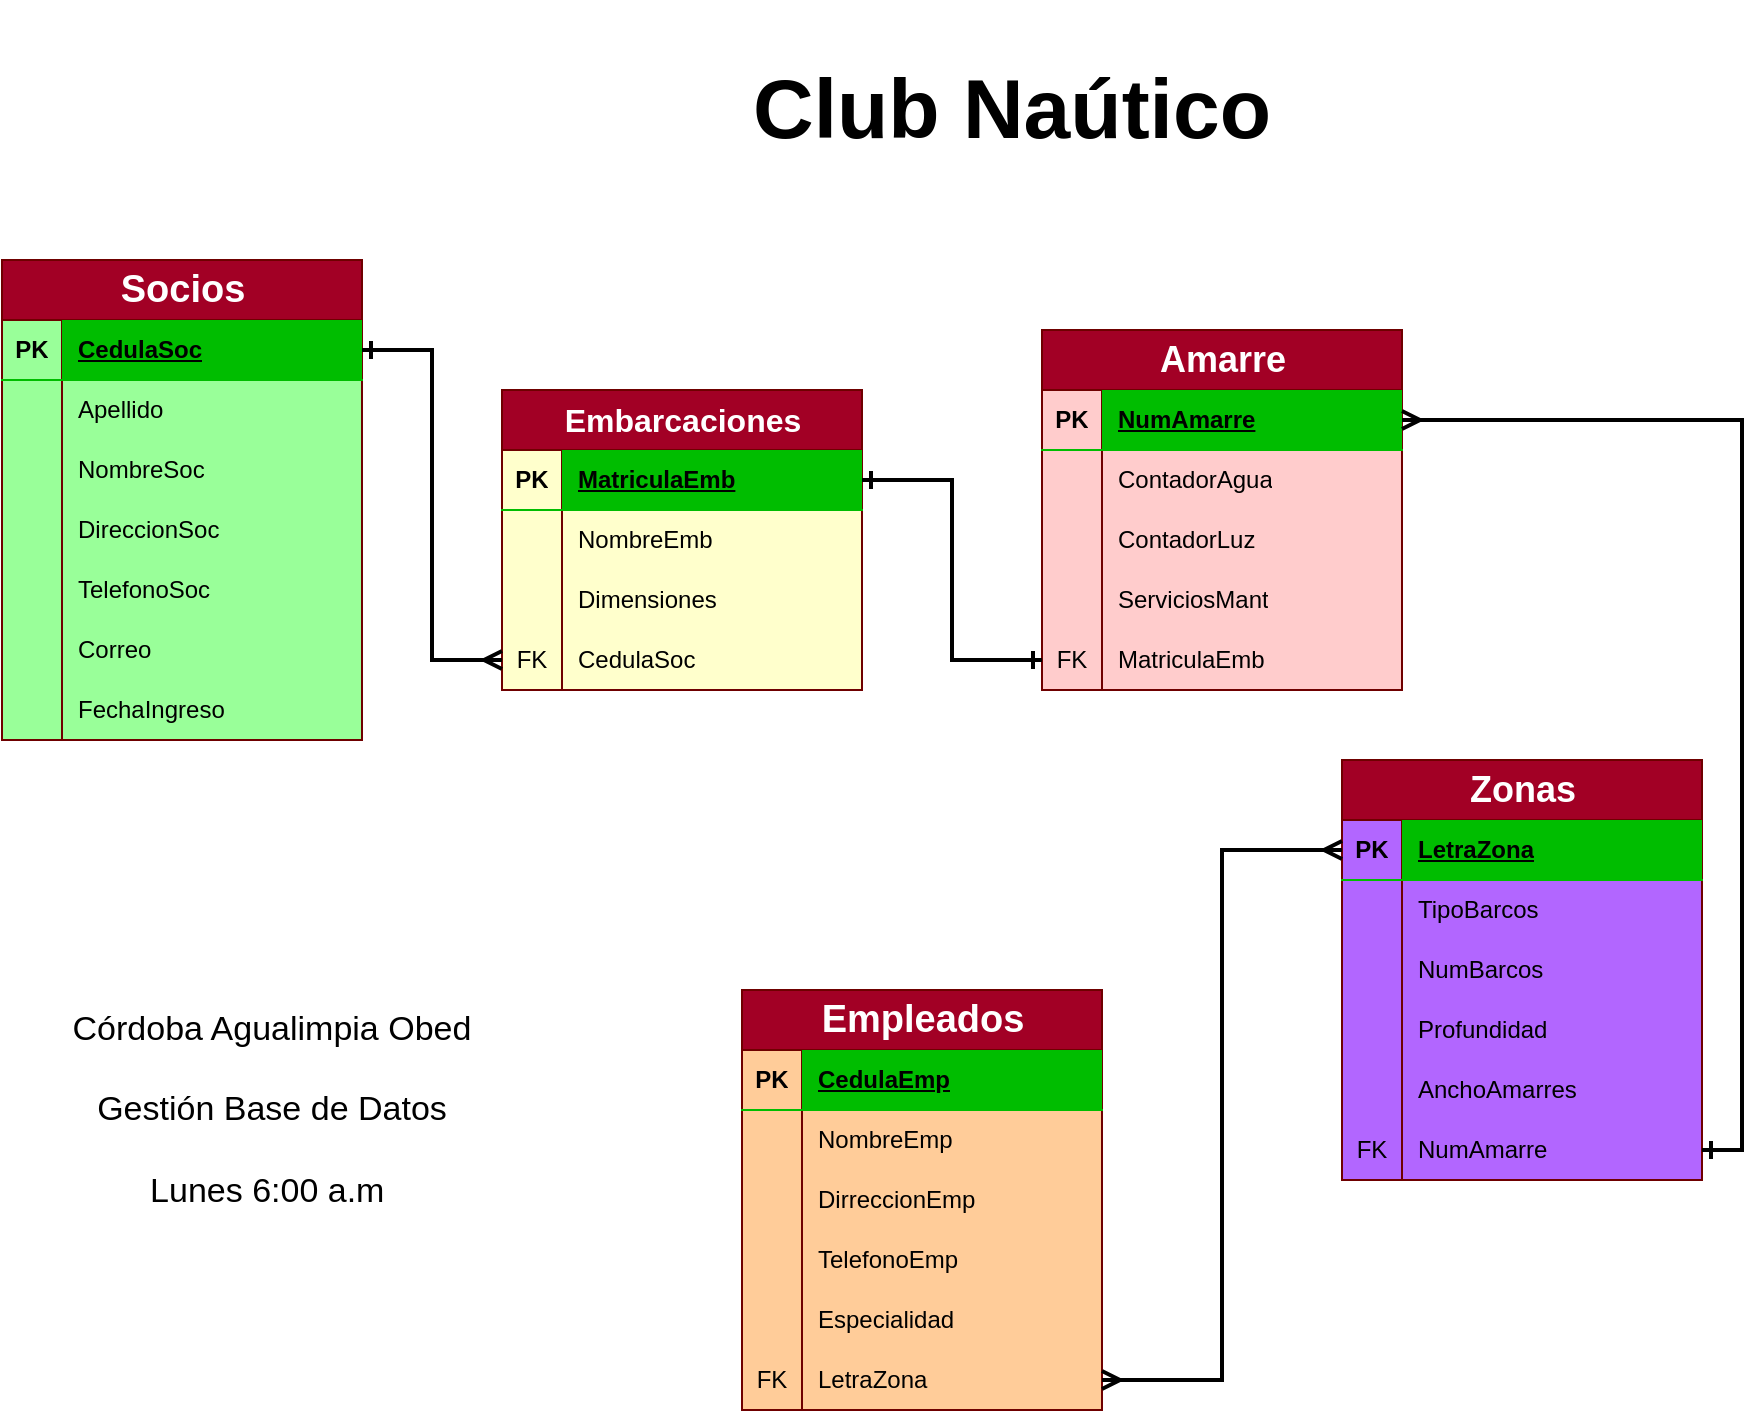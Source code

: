 <mxfile version="20.8.16" type="device"><diagram name="Página-1" id="wb3NOc4RrMlXfpOhmukd"><mxGraphModel dx="1114" dy="714" grid="1" gridSize="10" guides="1" tooltips="1" connect="1" arrows="1" fold="1" page="1" pageScale="1" pageWidth="827" pageHeight="1169" math="0" shadow="0"><root><mxCell id="0"/><mxCell id="1" parent="0"/><mxCell id="gFOJnaNwFeMye1G5cjzs-1" value="&lt;font style=&quot;font-size: 19px;&quot;&gt;Socios&lt;/font&gt;" style="shape=table;startSize=30;container=1;collapsible=1;childLayout=tableLayout;fixedRows=1;rowLines=0;fontStyle=1;align=center;resizeLast=1;html=1;fillColor=#a20025;fontColor=#ffffff;strokeColor=#6F0000;swimlaneFillColor=#99FF99;labelBorderColor=none;labelBackgroundColor=none;" parent="1" vertex="1"><mxGeometry x="90" y="400" width="180" height="240" as="geometry"/></mxCell><mxCell id="gFOJnaNwFeMye1G5cjzs-2" value="" style="shape=tableRow;horizontal=0;startSize=0;swimlaneHead=0;swimlaneBody=0;fillColor=none;collapsible=0;dropTarget=0;points=[[0,0.5],[1,0.5]];portConstraint=eastwest;top=0;left=0;right=0;bottom=1;fontColor=#000000;strokeColor=#00BD00;" parent="gFOJnaNwFeMye1G5cjzs-1" vertex="1"><mxGeometry y="30" width="180" height="30" as="geometry"/></mxCell><mxCell id="gFOJnaNwFeMye1G5cjzs-3" value="PK" style="shape=partialRectangle;connectable=0;fillColor=none;top=0;left=0;bottom=0;right=0;fontStyle=1;overflow=hidden;whiteSpace=wrap;html=1;fontColor=#000000;" parent="gFOJnaNwFeMye1G5cjzs-2" vertex="1"><mxGeometry width="30" height="30" as="geometry"><mxRectangle width="30" height="30" as="alternateBounds"/></mxGeometry></mxCell><mxCell id="gFOJnaNwFeMye1G5cjzs-4" value="CedulaSoc" style="shape=partialRectangle;connectable=0;fillColor=#00BD00;top=0;left=0;bottom=0;right=0;align=left;spacingLeft=6;fontStyle=5;overflow=hidden;whiteSpace=wrap;html=1;fontColor=#000000;" parent="gFOJnaNwFeMye1G5cjzs-2" vertex="1"><mxGeometry x="30" width="150" height="30" as="geometry"><mxRectangle width="150" height="30" as="alternateBounds"/></mxGeometry></mxCell><mxCell id="gFOJnaNwFeMye1G5cjzs-5" value="" style="shape=tableRow;horizontal=0;startSize=0;swimlaneHead=0;swimlaneBody=0;fillColor=none;collapsible=0;dropTarget=0;points=[[0,0.5],[1,0.5]];portConstraint=eastwest;top=0;left=0;right=0;bottom=0;fontColor=#000000;" parent="gFOJnaNwFeMye1G5cjzs-1" vertex="1"><mxGeometry y="60" width="180" height="30" as="geometry"/></mxCell><mxCell id="gFOJnaNwFeMye1G5cjzs-6" value="" style="shape=partialRectangle;connectable=0;fillColor=none;top=0;left=0;bottom=0;right=0;editable=1;overflow=hidden;whiteSpace=wrap;html=1;" parent="gFOJnaNwFeMye1G5cjzs-5" vertex="1"><mxGeometry width="30" height="30" as="geometry"><mxRectangle width="30" height="30" as="alternateBounds"/></mxGeometry></mxCell><mxCell id="gFOJnaNwFeMye1G5cjzs-7" value="Apellido" style="shape=partialRectangle;connectable=0;fillColor=none;top=0;left=0;bottom=0;right=0;align=left;spacingLeft=6;overflow=hidden;whiteSpace=wrap;html=1;fontColor=#000000;strokeColor=#005700;" parent="gFOJnaNwFeMye1G5cjzs-5" vertex="1"><mxGeometry x="30" width="150" height="30" as="geometry"><mxRectangle width="150" height="30" as="alternateBounds"/></mxGeometry></mxCell><mxCell id="gFOJnaNwFeMye1G5cjzs-8" value="" style="shape=tableRow;horizontal=0;startSize=0;swimlaneHead=0;swimlaneBody=0;fillColor=none;collapsible=0;dropTarget=0;points=[[0,0.5],[1,0.5]];portConstraint=eastwest;top=0;left=0;right=0;bottom=0;" parent="gFOJnaNwFeMye1G5cjzs-1" vertex="1"><mxGeometry y="90" width="180" height="30" as="geometry"/></mxCell><mxCell id="gFOJnaNwFeMye1G5cjzs-9" value="" style="shape=partialRectangle;connectable=0;fillColor=none;top=0;left=0;bottom=0;right=0;editable=1;overflow=hidden;whiteSpace=wrap;html=1;" parent="gFOJnaNwFeMye1G5cjzs-8" vertex="1"><mxGeometry width="30" height="30" as="geometry"><mxRectangle width="30" height="30" as="alternateBounds"/></mxGeometry></mxCell><mxCell id="gFOJnaNwFeMye1G5cjzs-10" value="NombreSoc" style="shape=partialRectangle;connectable=0;fillColor=none;top=0;left=0;bottom=0;right=0;align=left;spacingLeft=6;overflow=hidden;whiteSpace=wrap;html=1;fontColor=#000000;" parent="gFOJnaNwFeMye1G5cjzs-8" vertex="1"><mxGeometry x="30" width="150" height="30" as="geometry"><mxRectangle width="150" height="30" as="alternateBounds"/></mxGeometry></mxCell><mxCell id="gFOJnaNwFeMye1G5cjzs-11" value="" style="shape=tableRow;horizontal=0;startSize=0;swimlaneHead=0;swimlaneBody=0;fillColor=none;collapsible=0;dropTarget=0;points=[[0,0.5],[1,0.5]];portConstraint=eastwest;top=0;left=0;right=0;bottom=0;" parent="gFOJnaNwFeMye1G5cjzs-1" vertex="1"><mxGeometry y="120" width="180" height="30" as="geometry"/></mxCell><mxCell id="gFOJnaNwFeMye1G5cjzs-12" value="" style="shape=partialRectangle;connectable=0;fillColor=none;top=0;left=0;bottom=0;right=0;editable=1;overflow=hidden;whiteSpace=wrap;html=1;" parent="gFOJnaNwFeMye1G5cjzs-11" vertex="1"><mxGeometry width="30" height="30" as="geometry"><mxRectangle width="30" height="30" as="alternateBounds"/></mxGeometry></mxCell><mxCell id="gFOJnaNwFeMye1G5cjzs-13" value="DireccionSoc" style="shape=partialRectangle;connectable=0;fillColor=none;top=0;left=0;bottom=0;right=0;align=left;spacingLeft=6;overflow=hidden;whiteSpace=wrap;html=1;comic=0;strokeColor=inherit;fontColor=#000000;" parent="gFOJnaNwFeMye1G5cjzs-11" vertex="1"><mxGeometry x="30" width="150" height="30" as="geometry"><mxRectangle width="150" height="30" as="alternateBounds"/></mxGeometry></mxCell><mxCell id="gFOJnaNwFeMye1G5cjzs-15" value="" style="shape=tableRow;horizontal=0;startSize=0;swimlaneHead=0;swimlaneBody=0;fillColor=none;collapsible=0;dropTarget=0;points=[[0,0.5],[1,0.5]];portConstraint=eastwest;top=0;left=0;right=0;bottom=0;" parent="gFOJnaNwFeMye1G5cjzs-1" vertex="1"><mxGeometry y="150" width="180" height="30" as="geometry"/></mxCell><mxCell id="gFOJnaNwFeMye1G5cjzs-16" value="" style="shape=partialRectangle;connectable=0;fillColor=none;top=0;left=0;bottom=0;right=0;editable=1;overflow=hidden;whiteSpace=wrap;html=1;" parent="gFOJnaNwFeMye1G5cjzs-15" vertex="1"><mxGeometry width="30" height="30" as="geometry"><mxRectangle width="30" height="30" as="alternateBounds"/></mxGeometry></mxCell><mxCell id="gFOJnaNwFeMye1G5cjzs-17" value="TelefonoSoc" style="shape=partialRectangle;connectable=0;fillColor=none;top=0;left=0;bottom=0;right=0;align=left;spacingLeft=6;overflow=hidden;whiteSpace=wrap;html=1;fontColor=#000000;" parent="gFOJnaNwFeMye1G5cjzs-15" vertex="1"><mxGeometry x="30" width="150" height="30" as="geometry"><mxRectangle width="150" height="30" as="alternateBounds"/></mxGeometry></mxCell><mxCell id="gFOJnaNwFeMye1G5cjzs-18" value="" style="shape=tableRow;horizontal=0;startSize=0;swimlaneHead=0;swimlaneBody=0;fillColor=none;collapsible=0;dropTarget=0;points=[[0,0.5],[1,0.5]];portConstraint=eastwest;top=0;left=0;right=0;bottom=0;" parent="gFOJnaNwFeMye1G5cjzs-1" vertex="1"><mxGeometry y="180" width="180" height="30" as="geometry"/></mxCell><mxCell id="gFOJnaNwFeMye1G5cjzs-19" value="" style="shape=partialRectangle;connectable=0;fillColor=none;top=0;left=0;bottom=0;right=0;editable=1;overflow=hidden;whiteSpace=wrap;html=1;" parent="gFOJnaNwFeMye1G5cjzs-18" vertex="1"><mxGeometry width="30" height="30" as="geometry"><mxRectangle width="30" height="30" as="alternateBounds"/></mxGeometry></mxCell><mxCell id="gFOJnaNwFeMye1G5cjzs-20" value="Correo" style="shape=partialRectangle;connectable=0;fillColor=none;top=0;left=0;bottom=0;right=0;align=left;spacingLeft=6;overflow=hidden;whiteSpace=wrap;html=1;labelBackgroundColor=none;fontColor=#000000;" parent="gFOJnaNwFeMye1G5cjzs-18" vertex="1"><mxGeometry x="30" width="150" height="30" as="geometry"><mxRectangle width="150" height="30" as="alternateBounds"/></mxGeometry></mxCell><mxCell id="gFOJnaNwFeMye1G5cjzs-21" value="" style="shape=tableRow;horizontal=0;startSize=0;swimlaneHead=0;swimlaneBody=0;fillColor=none;collapsible=0;dropTarget=0;points=[[0,0.5],[1,0.5]];portConstraint=eastwest;top=0;left=0;right=0;bottom=0;" parent="gFOJnaNwFeMye1G5cjzs-1" vertex="1"><mxGeometry y="210" width="180" height="30" as="geometry"/></mxCell><mxCell id="gFOJnaNwFeMye1G5cjzs-22" value="" style="shape=partialRectangle;connectable=0;fillColor=none;top=0;left=0;bottom=0;right=0;editable=1;overflow=hidden;whiteSpace=wrap;html=1;" parent="gFOJnaNwFeMye1G5cjzs-21" vertex="1"><mxGeometry width="30" height="30" as="geometry"><mxRectangle width="30" height="30" as="alternateBounds"/></mxGeometry></mxCell><mxCell id="gFOJnaNwFeMye1G5cjzs-23" value="FechaIngreso" style="shape=partialRectangle;connectable=0;fillColor=none;top=0;left=0;bottom=0;right=0;align=left;spacingLeft=6;overflow=hidden;whiteSpace=wrap;html=1;fontColor=#000000;" parent="gFOJnaNwFeMye1G5cjzs-21" vertex="1"><mxGeometry x="30" width="150" height="30" as="geometry"><mxRectangle width="150" height="30" as="alternateBounds"/></mxGeometry></mxCell><mxCell id="gFOJnaNwFeMye1G5cjzs-14" value="&lt;b&gt;&lt;font style=&quot;font-size: 42px;&quot;&gt;Club Naútico&lt;/font&gt;&lt;/b&gt;" style="text;html=1;strokeColor=none;fillColor=none;align=center;verticalAlign=middle;whiteSpace=wrap;rounded=0;" parent="1" vertex="1"><mxGeometry x="390" y="270" width="410" height="110" as="geometry"/></mxCell><mxCell id="gFOJnaNwFeMye1G5cjzs-24" value="&lt;font style=&quot;font-size: 18px;&quot;&gt;Amarre&lt;/font&gt;" style="shape=table;startSize=30;container=1;collapsible=1;childLayout=tableLayout;fixedRows=1;rowLines=0;fontStyle=1;align=center;resizeLast=1;html=1;fillColor=#a20025;fontColor=#ffffff;strokeColor=#6F0000;swimlaneFillColor=#FFCCCC;" parent="1" vertex="1"><mxGeometry x="610" y="435" width="180" height="180" as="geometry"/></mxCell><mxCell id="gFOJnaNwFeMye1G5cjzs-25" value="" style="shape=tableRow;horizontal=0;startSize=0;swimlaneHead=0;swimlaneBody=0;fillColor=none;collapsible=0;dropTarget=0;points=[[0,0.5],[1,0.5]];portConstraint=eastwest;top=0;left=0;right=0;bottom=1;strokeColor=#00BD00;" parent="gFOJnaNwFeMye1G5cjzs-24" vertex="1"><mxGeometry y="30" width="180" height="30" as="geometry"/></mxCell><mxCell id="gFOJnaNwFeMye1G5cjzs-26" value="PK" style="shape=partialRectangle;connectable=0;fillColor=none;top=0;left=0;bottom=0;right=0;fontStyle=1;overflow=hidden;whiteSpace=wrap;html=1;fontColor=#000000;" parent="gFOJnaNwFeMye1G5cjzs-25" vertex="1"><mxGeometry width="30" height="30" as="geometry"><mxRectangle width="30" height="30" as="alternateBounds"/></mxGeometry></mxCell><mxCell id="gFOJnaNwFeMye1G5cjzs-27" value="NumAmarre" style="shape=partialRectangle;connectable=0;fillColor=#00BD00;top=0;left=0;bottom=0;right=0;align=left;spacingLeft=6;fontStyle=5;overflow=hidden;whiteSpace=wrap;html=1;fontColor=#000000;" parent="gFOJnaNwFeMye1G5cjzs-25" vertex="1"><mxGeometry x="30" width="150" height="30" as="geometry"><mxRectangle width="150" height="30" as="alternateBounds"/></mxGeometry></mxCell><mxCell id="gFOJnaNwFeMye1G5cjzs-28" value="" style="shape=tableRow;horizontal=0;startSize=0;swimlaneHead=0;swimlaneBody=0;fillColor=none;collapsible=0;dropTarget=0;points=[[0,0.5],[1,0.5]];portConstraint=eastwest;top=0;left=0;right=0;bottom=0;" parent="gFOJnaNwFeMye1G5cjzs-24" vertex="1"><mxGeometry y="60" width="180" height="30" as="geometry"/></mxCell><mxCell id="gFOJnaNwFeMye1G5cjzs-29" value="" style="shape=partialRectangle;connectable=0;fillColor=none;top=0;left=0;bottom=0;right=0;editable=1;overflow=hidden;whiteSpace=wrap;html=1;" parent="gFOJnaNwFeMye1G5cjzs-28" vertex="1"><mxGeometry width="30" height="30" as="geometry"><mxRectangle width="30" height="30" as="alternateBounds"/></mxGeometry></mxCell><mxCell id="gFOJnaNwFeMye1G5cjzs-30" value="ContadorAgua" style="shape=partialRectangle;connectable=0;fillColor=none;top=0;left=0;bottom=0;right=0;align=left;spacingLeft=6;overflow=hidden;whiteSpace=wrap;html=1;fontColor=#000000;" parent="gFOJnaNwFeMye1G5cjzs-28" vertex="1"><mxGeometry x="30" width="150" height="30" as="geometry"><mxRectangle width="150" height="30" as="alternateBounds"/></mxGeometry></mxCell><mxCell id="gFOJnaNwFeMye1G5cjzs-31" value="" style="shape=tableRow;horizontal=0;startSize=0;swimlaneHead=0;swimlaneBody=0;fillColor=none;collapsible=0;dropTarget=0;points=[[0,0.5],[1,0.5]];portConstraint=eastwest;top=0;left=0;right=0;bottom=0;" parent="gFOJnaNwFeMye1G5cjzs-24" vertex="1"><mxGeometry y="90" width="180" height="30" as="geometry"/></mxCell><mxCell id="gFOJnaNwFeMye1G5cjzs-32" value="" style="shape=partialRectangle;connectable=0;fillColor=none;top=0;left=0;bottom=0;right=0;editable=1;overflow=hidden;whiteSpace=wrap;html=1;" parent="gFOJnaNwFeMye1G5cjzs-31" vertex="1"><mxGeometry width="30" height="30" as="geometry"><mxRectangle width="30" height="30" as="alternateBounds"/></mxGeometry></mxCell><mxCell id="gFOJnaNwFeMye1G5cjzs-33" value="ContadorLuz" style="shape=partialRectangle;connectable=0;fillColor=none;top=0;left=0;bottom=0;right=0;align=left;spacingLeft=6;overflow=hidden;whiteSpace=wrap;html=1;fontColor=#000000;" parent="gFOJnaNwFeMye1G5cjzs-31" vertex="1"><mxGeometry x="30" width="150" height="30" as="geometry"><mxRectangle width="150" height="30" as="alternateBounds"/></mxGeometry></mxCell><mxCell id="gFOJnaNwFeMye1G5cjzs-34" value="" style="shape=tableRow;horizontal=0;startSize=0;swimlaneHead=0;swimlaneBody=0;fillColor=none;collapsible=0;dropTarget=0;points=[[0,0.5],[1,0.5]];portConstraint=eastwest;top=0;left=0;right=0;bottom=0;" parent="gFOJnaNwFeMye1G5cjzs-24" vertex="1"><mxGeometry y="120" width="180" height="30" as="geometry"/></mxCell><mxCell id="gFOJnaNwFeMye1G5cjzs-35" value="" style="shape=partialRectangle;connectable=0;fillColor=none;top=0;left=0;bottom=0;right=0;editable=1;overflow=hidden;whiteSpace=wrap;html=1;" parent="gFOJnaNwFeMye1G5cjzs-34" vertex="1"><mxGeometry width="30" height="30" as="geometry"><mxRectangle width="30" height="30" as="alternateBounds"/></mxGeometry></mxCell><mxCell id="gFOJnaNwFeMye1G5cjzs-36" value="ServiciosMant" style="shape=partialRectangle;connectable=0;fillColor=none;top=0;left=0;bottom=0;right=0;align=left;spacingLeft=6;overflow=hidden;whiteSpace=wrap;html=1;fontColor=#000000;" parent="gFOJnaNwFeMye1G5cjzs-34" vertex="1"><mxGeometry x="30" width="150" height="30" as="geometry"><mxRectangle width="150" height="30" as="alternateBounds"/></mxGeometry></mxCell><mxCell id="gFOJnaNwFeMye1G5cjzs-54" value="" style="shape=tableRow;horizontal=0;startSize=0;swimlaneHead=0;swimlaneBody=0;fillColor=none;collapsible=0;dropTarget=0;points=[[0,0.5],[1,0.5]];portConstraint=eastwest;top=0;left=0;right=0;bottom=0;" parent="gFOJnaNwFeMye1G5cjzs-24" vertex="1"><mxGeometry y="150" width="180" height="30" as="geometry"/></mxCell><mxCell id="gFOJnaNwFeMye1G5cjzs-55" value="FK" style="shape=partialRectangle;connectable=0;fillColor=none;top=0;left=0;bottom=0;right=0;editable=1;overflow=hidden;whiteSpace=wrap;html=1;fontColor=#000000;" parent="gFOJnaNwFeMye1G5cjzs-54" vertex="1"><mxGeometry width="30" height="30" as="geometry"><mxRectangle width="30" height="30" as="alternateBounds"/></mxGeometry></mxCell><mxCell id="gFOJnaNwFeMye1G5cjzs-56" value="MatriculaEmb" style="shape=partialRectangle;connectable=0;fillColor=none;top=0;left=0;bottom=0;right=0;align=left;spacingLeft=6;overflow=hidden;whiteSpace=wrap;html=1;fontColor=#000000;" parent="gFOJnaNwFeMye1G5cjzs-54" vertex="1"><mxGeometry x="30" width="150" height="30" as="geometry"><mxRectangle width="150" height="30" as="alternateBounds"/></mxGeometry></mxCell><mxCell id="gFOJnaNwFeMye1G5cjzs-40" value="&lt;font style=&quot;font-size: 16px;&quot;&gt;Embarcaciones&lt;/font&gt;" style="shape=table;startSize=30;container=1;collapsible=1;childLayout=tableLayout;fixedRows=1;rowLines=0;fontStyle=1;align=center;resizeLast=1;html=1;fillColor=#a20025;fontColor=#ffffff;strokeColor=#6F0000;swimlaneFillColor=#FFFFCC;" parent="1" vertex="1"><mxGeometry x="340" y="465" width="180" height="150" as="geometry"/></mxCell><mxCell id="gFOJnaNwFeMye1G5cjzs-41" value="" style="shape=tableRow;horizontal=0;startSize=0;swimlaneHead=0;swimlaneBody=0;fillColor=none;collapsible=0;dropTarget=0;points=[[0,0.5],[1,0.5]];portConstraint=eastwest;top=0;left=0;right=0;bottom=1;strokeColor=#00BD00;fontColor=#000000;" parent="gFOJnaNwFeMye1G5cjzs-40" vertex="1"><mxGeometry y="30" width="180" height="30" as="geometry"/></mxCell><mxCell id="gFOJnaNwFeMye1G5cjzs-42" value="PK" style="shape=partialRectangle;connectable=0;fillColor=none;top=0;left=0;bottom=0;right=0;fontStyle=1;overflow=hidden;whiteSpace=wrap;html=1;fontColor=#000000;" parent="gFOJnaNwFeMye1G5cjzs-41" vertex="1"><mxGeometry width="30" height="30" as="geometry"><mxRectangle width="30" height="30" as="alternateBounds"/></mxGeometry></mxCell><mxCell id="gFOJnaNwFeMye1G5cjzs-43" value="MatriculaEmb" style="shape=partialRectangle;connectable=0;fillColor=#00BD00;top=0;left=0;bottom=0;right=0;align=left;spacingLeft=6;fontStyle=5;overflow=hidden;whiteSpace=wrap;html=1;fontColor=#000000;" parent="gFOJnaNwFeMye1G5cjzs-41" vertex="1"><mxGeometry x="30" width="150" height="30" as="geometry"><mxRectangle width="150" height="30" as="alternateBounds"/></mxGeometry></mxCell><mxCell id="gFOJnaNwFeMye1G5cjzs-44" value="" style="shape=tableRow;horizontal=0;startSize=0;swimlaneHead=0;swimlaneBody=0;fillColor=none;collapsible=0;dropTarget=0;points=[[0,0.5],[1,0.5]];portConstraint=eastwest;top=0;left=0;right=0;bottom=0;" parent="gFOJnaNwFeMye1G5cjzs-40" vertex="1"><mxGeometry y="60" width="180" height="30" as="geometry"/></mxCell><mxCell id="gFOJnaNwFeMye1G5cjzs-45" value="" style="shape=partialRectangle;connectable=0;fillColor=none;top=0;left=0;bottom=0;right=0;editable=1;overflow=hidden;whiteSpace=wrap;html=1;" parent="gFOJnaNwFeMye1G5cjzs-44" vertex="1"><mxGeometry width="30" height="30" as="geometry"><mxRectangle width="30" height="30" as="alternateBounds"/></mxGeometry></mxCell><mxCell id="gFOJnaNwFeMye1G5cjzs-46" value="NombreEmb" style="shape=partialRectangle;connectable=0;fillColor=none;top=0;left=0;bottom=0;right=0;align=left;spacingLeft=6;overflow=hidden;whiteSpace=wrap;html=1;fontColor=#000000;" parent="gFOJnaNwFeMye1G5cjzs-44" vertex="1"><mxGeometry x="30" width="150" height="30" as="geometry"><mxRectangle width="150" height="30" as="alternateBounds"/></mxGeometry></mxCell><mxCell id="gFOJnaNwFeMye1G5cjzs-47" value="" style="shape=tableRow;horizontal=0;startSize=0;swimlaneHead=0;swimlaneBody=0;fillColor=none;collapsible=0;dropTarget=0;points=[[0,0.5],[1,0.5]];portConstraint=eastwest;top=0;left=0;right=0;bottom=0;" parent="gFOJnaNwFeMye1G5cjzs-40" vertex="1"><mxGeometry y="90" width="180" height="30" as="geometry"/></mxCell><mxCell id="gFOJnaNwFeMye1G5cjzs-48" value="" style="shape=partialRectangle;connectable=0;fillColor=none;top=0;left=0;bottom=0;right=0;editable=1;overflow=hidden;whiteSpace=wrap;html=1;" parent="gFOJnaNwFeMye1G5cjzs-47" vertex="1"><mxGeometry width="30" height="30" as="geometry"><mxRectangle width="30" height="30" as="alternateBounds"/></mxGeometry></mxCell><mxCell id="gFOJnaNwFeMye1G5cjzs-49" value="Dimensiones" style="shape=partialRectangle;connectable=0;fillColor=none;top=0;left=0;bottom=0;right=0;align=left;spacingLeft=6;overflow=hidden;whiteSpace=wrap;html=1;fontColor=#000000;" parent="gFOJnaNwFeMye1G5cjzs-47" vertex="1"><mxGeometry x="30" width="150" height="30" as="geometry"><mxRectangle width="150" height="30" as="alternateBounds"/></mxGeometry></mxCell><mxCell id="gFOJnaNwFeMye1G5cjzs-58" value="" style="shape=tableRow;horizontal=0;startSize=0;swimlaneHead=0;swimlaneBody=0;fillColor=none;collapsible=0;dropTarget=0;points=[[0,0.5],[1,0.5]];portConstraint=eastwest;top=0;left=0;right=0;bottom=0;" parent="gFOJnaNwFeMye1G5cjzs-40" vertex="1"><mxGeometry y="120" width="180" height="30" as="geometry"/></mxCell><mxCell id="gFOJnaNwFeMye1G5cjzs-59" value="FK" style="shape=partialRectangle;connectable=0;fillColor=none;top=0;left=0;bottom=0;right=0;editable=1;overflow=hidden;whiteSpace=wrap;html=1;fontColor=#000000;" parent="gFOJnaNwFeMye1G5cjzs-58" vertex="1"><mxGeometry width="30" height="30" as="geometry"><mxRectangle width="30" height="30" as="alternateBounds"/></mxGeometry></mxCell><mxCell id="gFOJnaNwFeMye1G5cjzs-60" value="CedulaSoc" style="shape=partialRectangle;connectable=0;fillColor=none;top=0;left=0;bottom=0;right=0;align=left;spacingLeft=6;overflow=hidden;whiteSpace=wrap;html=1;fontColor=#000000;" parent="gFOJnaNwFeMye1G5cjzs-58" vertex="1"><mxGeometry x="30" width="150" height="30" as="geometry"><mxRectangle width="150" height="30" as="alternateBounds"/></mxGeometry></mxCell><mxCell id="gFOJnaNwFeMye1G5cjzs-61" style="edgeStyle=orthogonalEdgeStyle;rounded=0;orthogonalLoop=1;jettySize=auto;html=1;entryX=0;entryY=0.5;entryDx=0;entryDy=0;startArrow=ERone;startFill=0;endArrow=ERmany;endFill=0;strokeWidth=2;" parent="1" source="gFOJnaNwFeMye1G5cjzs-2" target="gFOJnaNwFeMye1G5cjzs-58" edge="1"><mxGeometry relative="1" as="geometry"/></mxCell><mxCell id="gFOJnaNwFeMye1G5cjzs-62" style="edgeStyle=orthogonalEdgeStyle;rounded=0;orthogonalLoop=1;jettySize=auto;html=1;entryX=0;entryY=0.5;entryDx=0;entryDy=0;startArrow=ERone;startFill=0;endArrow=ERone;endFill=0;strokeWidth=2;" parent="1" source="gFOJnaNwFeMye1G5cjzs-41" target="gFOJnaNwFeMye1G5cjzs-54" edge="1"><mxGeometry relative="1" as="geometry"/></mxCell><mxCell id="gFOJnaNwFeMye1G5cjzs-63" value="&lt;font style=&quot;font-size: 18px;&quot;&gt;Zonas&lt;/font&gt;" style="shape=table;startSize=30;container=1;collapsible=1;childLayout=tableLayout;fixedRows=1;rowLines=0;fontStyle=1;align=center;resizeLast=1;html=1;fillColor=#a20025;fontColor=#ffffff;strokeColor=#6F0000;swimlaneFillColor=#B266FF;" parent="1" vertex="1"><mxGeometry x="760" y="650" width="180" height="210" as="geometry"/></mxCell><mxCell id="gFOJnaNwFeMye1G5cjzs-64" value="" style="shape=tableRow;horizontal=0;startSize=0;swimlaneHead=0;swimlaneBody=0;fillColor=none;collapsible=0;dropTarget=0;points=[[0,0.5],[1,0.5]];portConstraint=eastwest;top=0;left=0;right=0;bottom=1;strokeColor=#00BD00;" parent="gFOJnaNwFeMye1G5cjzs-63" vertex="1"><mxGeometry y="30" width="180" height="30" as="geometry"/></mxCell><mxCell id="gFOJnaNwFeMye1G5cjzs-65" value="PK" style="shape=partialRectangle;connectable=0;fillColor=none;top=0;left=0;bottom=0;right=0;fontStyle=1;overflow=hidden;whiteSpace=wrap;html=1;strokeColor=#000000;fontColor=#000000;" parent="gFOJnaNwFeMye1G5cjzs-64" vertex="1"><mxGeometry width="30" height="30" as="geometry"><mxRectangle width="30" height="30" as="alternateBounds"/></mxGeometry></mxCell><mxCell id="gFOJnaNwFeMye1G5cjzs-66" value="&lt;font color=&quot;#000000&quot;&gt;LetraZona&lt;/font&gt;" style="shape=partialRectangle;connectable=0;fillColor=#00BD00;top=0;left=0;bottom=0;right=0;align=left;spacingLeft=6;fontStyle=5;overflow=hidden;whiteSpace=wrap;html=1;" parent="gFOJnaNwFeMye1G5cjzs-64" vertex="1"><mxGeometry x="30" width="150" height="30" as="geometry"><mxRectangle width="150" height="30" as="alternateBounds"/></mxGeometry></mxCell><mxCell id="gFOJnaNwFeMye1G5cjzs-67" value="" style="shape=tableRow;horizontal=0;startSize=0;swimlaneHead=0;swimlaneBody=0;fillColor=none;collapsible=0;dropTarget=0;points=[[0,0.5],[1,0.5]];portConstraint=eastwest;top=0;left=0;right=0;bottom=0;" parent="gFOJnaNwFeMye1G5cjzs-63" vertex="1"><mxGeometry y="60" width="180" height="30" as="geometry"/></mxCell><mxCell id="gFOJnaNwFeMye1G5cjzs-68" value="" style="shape=partialRectangle;connectable=0;fillColor=none;top=0;left=0;bottom=0;right=0;editable=1;overflow=hidden;whiteSpace=wrap;html=1;" parent="gFOJnaNwFeMye1G5cjzs-67" vertex="1"><mxGeometry width="30" height="30" as="geometry"><mxRectangle width="30" height="30" as="alternateBounds"/></mxGeometry></mxCell><mxCell id="gFOJnaNwFeMye1G5cjzs-69" value="TipoBarcos" style="shape=partialRectangle;connectable=0;fillColor=none;top=0;left=0;bottom=0;right=0;align=left;spacingLeft=6;overflow=hidden;whiteSpace=wrap;html=1;fontColor=#000000;" parent="gFOJnaNwFeMye1G5cjzs-67" vertex="1"><mxGeometry x="30" width="150" height="30" as="geometry"><mxRectangle width="150" height="30" as="alternateBounds"/></mxGeometry></mxCell><mxCell id="gFOJnaNwFeMye1G5cjzs-70" value="" style="shape=tableRow;horizontal=0;startSize=0;swimlaneHead=0;swimlaneBody=0;fillColor=none;collapsible=0;dropTarget=0;points=[[0,0.5],[1,0.5]];portConstraint=eastwest;top=0;left=0;right=0;bottom=0;" parent="gFOJnaNwFeMye1G5cjzs-63" vertex="1"><mxGeometry y="90" width="180" height="30" as="geometry"/></mxCell><mxCell id="gFOJnaNwFeMye1G5cjzs-71" value="" style="shape=partialRectangle;connectable=0;fillColor=none;top=0;left=0;bottom=0;right=0;editable=1;overflow=hidden;whiteSpace=wrap;html=1;" parent="gFOJnaNwFeMye1G5cjzs-70" vertex="1"><mxGeometry width="30" height="30" as="geometry"><mxRectangle width="30" height="30" as="alternateBounds"/></mxGeometry></mxCell><mxCell id="gFOJnaNwFeMye1G5cjzs-72" value="NumBarcos" style="shape=partialRectangle;connectable=0;fillColor=none;top=0;left=0;bottom=0;right=0;align=left;spacingLeft=6;overflow=hidden;whiteSpace=wrap;html=1;fontColor=#000000;" parent="gFOJnaNwFeMye1G5cjzs-70" vertex="1"><mxGeometry x="30" width="150" height="30" as="geometry"><mxRectangle width="150" height="30" as="alternateBounds"/></mxGeometry></mxCell><mxCell id="gFOJnaNwFeMye1G5cjzs-73" value="" style="shape=tableRow;horizontal=0;startSize=0;swimlaneHead=0;swimlaneBody=0;fillColor=none;collapsible=0;dropTarget=0;points=[[0,0.5],[1,0.5]];portConstraint=eastwest;top=0;left=0;right=0;bottom=0;" parent="gFOJnaNwFeMye1G5cjzs-63" vertex="1"><mxGeometry y="120" width="180" height="30" as="geometry"/></mxCell><mxCell id="gFOJnaNwFeMye1G5cjzs-74" value="" style="shape=partialRectangle;connectable=0;fillColor=none;top=0;left=0;bottom=0;right=0;editable=1;overflow=hidden;whiteSpace=wrap;html=1;" parent="gFOJnaNwFeMye1G5cjzs-73" vertex="1"><mxGeometry width="30" height="30" as="geometry"><mxRectangle width="30" height="30" as="alternateBounds"/></mxGeometry></mxCell><mxCell id="gFOJnaNwFeMye1G5cjzs-75" value="Profundidad" style="shape=partialRectangle;connectable=0;fillColor=none;top=0;left=0;bottom=0;right=0;align=left;spacingLeft=6;overflow=hidden;whiteSpace=wrap;html=1;fontColor=#000000;" parent="gFOJnaNwFeMye1G5cjzs-73" vertex="1"><mxGeometry x="30" width="150" height="30" as="geometry"><mxRectangle width="150" height="30" as="alternateBounds"/></mxGeometry></mxCell><mxCell id="gFOJnaNwFeMye1G5cjzs-76" value="" style="shape=tableRow;horizontal=0;startSize=0;swimlaneHead=0;swimlaneBody=0;fillColor=none;collapsible=0;dropTarget=0;points=[[0,0.5],[1,0.5]];portConstraint=eastwest;top=0;left=0;right=0;bottom=0;" parent="gFOJnaNwFeMye1G5cjzs-63" vertex="1"><mxGeometry y="150" width="180" height="30" as="geometry"/></mxCell><mxCell id="gFOJnaNwFeMye1G5cjzs-77" value="" style="shape=partialRectangle;connectable=0;fillColor=none;top=0;left=0;bottom=0;right=0;editable=1;overflow=hidden;whiteSpace=wrap;html=1;" parent="gFOJnaNwFeMye1G5cjzs-76" vertex="1"><mxGeometry width="30" height="30" as="geometry"><mxRectangle width="30" height="30" as="alternateBounds"/></mxGeometry></mxCell><mxCell id="gFOJnaNwFeMye1G5cjzs-78" value="AnchoAmarres" style="shape=partialRectangle;connectable=0;fillColor=none;top=0;left=0;bottom=0;right=0;align=left;spacingLeft=6;overflow=hidden;whiteSpace=wrap;html=1;fontColor=#000000;" parent="gFOJnaNwFeMye1G5cjzs-76" vertex="1"><mxGeometry x="30" width="150" height="30" as="geometry"><mxRectangle width="150" height="30" as="alternateBounds"/></mxGeometry></mxCell><mxCell id="gFOJnaNwFeMye1G5cjzs-79" value="" style="shape=tableRow;horizontal=0;startSize=0;swimlaneHead=0;swimlaneBody=0;fillColor=none;collapsible=0;dropTarget=0;points=[[0,0.5],[1,0.5]];portConstraint=eastwest;top=0;left=0;right=0;bottom=0;" parent="gFOJnaNwFeMye1G5cjzs-63" vertex="1"><mxGeometry y="180" width="180" height="30" as="geometry"/></mxCell><mxCell id="gFOJnaNwFeMye1G5cjzs-80" value="FK" style="shape=partialRectangle;connectable=0;fillColor=none;top=0;left=0;bottom=0;right=0;editable=1;overflow=hidden;whiteSpace=wrap;html=1;fontColor=#000000;" parent="gFOJnaNwFeMye1G5cjzs-79" vertex="1"><mxGeometry width="30" height="30" as="geometry"><mxRectangle width="30" height="30" as="alternateBounds"/></mxGeometry></mxCell><mxCell id="gFOJnaNwFeMye1G5cjzs-81" value="NumAmarre" style="shape=partialRectangle;connectable=0;fillColor=none;top=0;left=0;bottom=0;right=0;align=left;spacingLeft=6;overflow=hidden;whiteSpace=wrap;html=1;fontColor=#000000;" parent="gFOJnaNwFeMye1G5cjzs-79" vertex="1"><mxGeometry x="30" width="150" height="30" as="geometry"><mxRectangle width="150" height="30" as="alternateBounds"/></mxGeometry></mxCell><mxCell id="gFOJnaNwFeMye1G5cjzs-83" style="edgeStyle=orthogonalEdgeStyle;rounded=0;orthogonalLoop=1;jettySize=auto;html=1;entryX=1;entryY=0.5;entryDx=0;entryDy=0;startArrow=ERmany;startFill=0;endArrow=ERone;endFill=0;strokeWidth=2;" parent="1" source="gFOJnaNwFeMye1G5cjzs-25" target="gFOJnaNwFeMye1G5cjzs-79" edge="1"><mxGeometry relative="1" as="geometry"/></mxCell><mxCell id="gFOJnaNwFeMye1G5cjzs-84" value="&lt;font style=&quot;font-size: 19px;&quot;&gt;Empleados&lt;/font&gt;" style="shape=table;startSize=30;container=1;collapsible=1;childLayout=tableLayout;fixedRows=1;rowLines=0;fontStyle=1;align=center;resizeLast=1;html=1;fillColor=#a20025;fontColor=#ffffff;strokeColor=#6F0000;swimlaneFillColor=#FFCC99;" parent="1" vertex="1"><mxGeometry x="460" y="765" width="180" height="210" as="geometry"/></mxCell><mxCell id="gFOJnaNwFeMye1G5cjzs-85" value="" style="shape=tableRow;horizontal=0;startSize=0;swimlaneHead=0;swimlaneBody=0;fillColor=none;collapsible=0;dropTarget=0;points=[[0,0.5],[1,0.5]];portConstraint=eastwest;top=0;left=0;right=0;bottom=1;strokeColor=#00BD00;" parent="gFOJnaNwFeMye1G5cjzs-84" vertex="1"><mxGeometry y="30" width="180" height="30" as="geometry"/></mxCell><mxCell id="gFOJnaNwFeMye1G5cjzs-86" value="PK" style="shape=partialRectangle;connectable=0;fillColor=none;top=0;left=0;bottom=0;right=0;fontStyle=1;overflow=hidden;whiteSpace=wrap;html=1;fontColor=#000000;" parent="gFOJnaNwFeMye1G5cjzs-85" vertex="1"><mxGeometry width="30" height="30" as="geometry"><mxRectangle width="30" height="30" as="alternateBounds"/></mxGeometry></mxCell><mxCell id="gFOJnaNwFeMye1G5cjzs-87" value="CedulaEmp" style="shape=partialRectangle;connectable=0;fillColor=#00BD00;top=0;left=0;bottom=0;right=0;align=left;spacingLeft=6;fontStyle=5;overflow=hidden;whiteSpace=wrap;html=1;fontColor=#000000;" parent="gFOJnaNwFeMye1G5cjzs-85" vertex="1"><mxGeometry x="30" width="150" height="30" as="geometry"><mxRectangle width="150" height="30" as="alternateBounds"/></mxGeometry></mxCell><mxCell id="gFOJnaNwFeMye1G5cjzs-88" value="" style="shape=tableRow;horizontal=0;startSize=0;swimlaneHead=0;swimlaneBody=0;fillColor=none;collapsible=0;dropTarget=0;points=[[0,0.5],[1,0.5]];portConstraint=eastwest;top=0;left=0;right=0;bottom=0;" parent="gFOJnaNwFeMye1G5cjzs-84" vertex="1"><mxGeometry y="60" width="180" height="30" as="geometry"/></mxCell><mxCell id="gFOJnaNwFeMye1G5cjzs-89" value="" style="shape=partialRectangle;connectable=0;fillColor=none;top=0;left=0;bottom=0;right=0;editable=1;overflow=hidden;whiteSpace=wrap;html=1;" parent="gFOJnaNwFeMye1G5cjzs-88" vertex="1"><mxGeometry width="30" height="30" as="geometry"><mxRectangle width="30" height="30" as="alternateBounds"/></mxGeometry></mxCell><mxCell id="gFOJnaNwFeMye1G5cjzs-90" value="NombreEmp" style="shape=partialRectangle;connectable=0;fillColor=none;top=0;left=0;bottom=0;right=0;align=left;spacingLeft=6;overflow=hidden;whiteSpace=wrap;html=1;fontColor=#000000;" parent="gFOJnaNwFeMye1G5cjzs-88" vertex="1"><mxGeometry x="30" width="150" height="30" as="geometry"><mxRectangle width="150" height="30" as="alternateBounds"/></mxGeometry></mxCell><mxCell id="gFOJnaNwFeMye1G5cjzs-91" value="" style="shape=tableRow;horizontal=0;startSize=0;swimlaneHead=0;swimlaneBody=0;fillColor=none;collapsible=0;dropTarget=0;points=[[0,0.5],[1,0.5]];portConstraint=eastwest;top=0;left=0;right=0;bottom=0;" parent="gFOJnaNwFeMye1G5cjzs-84" vertex="1"><mxGeometry y="90" width="180" height="30" as="geometry"/></mxCell><mxCell id="gFOJnaNwFeMye1G5cjzs-92" value="" style="shape=partialRectangle;connectable=0;fillColor=none;top=0;left=0;bottom=0;right=0;editable=1;overflow=hidden;whiteSpace=wrap;html=1;" parent="gFOJnaNwFeMye1G5cjzs-91" vertex="1"><mxGeometry width="30" height="30" as="geometry"><mxRectangle width="30" height="30" as="alternateBounds"/></mxGeometry></mxCell><mxCell id="gFOJnaNwFeMye1G5cjzs-93" value="DirreccionEmp" style="shape=partialRectangle;connectable=0;fillColor=none;top=0;left=0;bottom=0;right=0;align=left;spacingLeft=6;overflow=hidden;whiteSpace=wrap;html=1;fontColor=#000000;" parent="gFOJnaNwFeMye1G5cjzs-91" vertex="1"><mxGeometry x="30" width="150" height="30" as="geometry"><mxRectangle width="150" height="30" as="alternateBounds"/></mxGeometry></mxCell><mxCell id="gFOJnaNwFeMye1G5cjzs-94" value="" style="shape=tableRow;horizontal=0;startSize=0;swimlaneHead=0;swimlaneBody=0;fillColor=none;collapsible=0;dropTarget=0;points=[[0,0.5],[1,0.5]];portConstraint=eastwest;top=0;left=0;right=0;bottom=0;" parent="gFOJnaNwFeMye1G5cjzs-84" vertex="1"><mxGeometry y="120" width="180" height="30" as="geometry"/></mxCell><mxCell id="gFOJnaNwFeMye1G5cjzs-95" value="" style="shape=partialRectangle;connectable=0;fillColor=none;top=0;left=0;bottom=0;right=0;editable=1;overflow=hidden;whiteSpace=wrap;html=1;" parent="gFOJnaNwFeMye1G5cjzs-94" vertex="1"><mxGeometry width="30" height="30" as="geometry"><mxRectangle width="30" height="30" as="alternateBounds"/></mxGeometry></mxCell><mxCell id="gFOJnaNwFeMye1G5cjzs-96" value="TelefonoEmp" style="shape=partialRectangle;connectable=0;fillColor=none;top=0;left=0;bottom=0;right=0;align=left;spacingLeft=6;overflow=hidden;whiteSpace=wrap;html=1;fontColor=#000000;" parent="gFOJnaNwFeMye1G5cjzs-94" vertex="1"><mxGeometry x="30" width="150" height="30" as="geometry"><mxRectangle width="150" height="30" as="alternateBounds"/></mxGeometry></mxCell><mxCell id="gFOJnaNwFeMye1G5cjzs-97" value="" style="shape=tableRow;horizontal=0;startSize=0;swimlaneHead=0;swimlaneBody=0;fillColor=none;collapsible=0;dropTarget=0;points=[[0,0.5],[1,0.5]];portConstraint=eastwest;top=0;left=0;right=0;bottom=0;" parent="gFOJnaNwFeMye1G5cjzs-84" vertex="1"><mxGeometry y="150" width="180" height="30" as="geometry"/></mxCell><mxCell id="gFOJnaNwFeMye1G5cjzs-98" value="" style="shape=partialRectangle;connectable=0;fillColor=none;top=0;left=0;bottom=0;right=0;editable=1;overflow=hidden;whiteSpace=wrap;html=1;" parent="gFOJnaNwFeMye1G5cjzs-97" vertex="1"><mxGeometry width="30" height="30" as="geometry"><mxRectangle width="30" height="30" as="alternateBounds"/></mxGeometry></mxCell><mxCell id="gFOJnaNwFeMye1G5cjzs-99" value="Especialidad" style="shape=partialRectangle;connectable=0;fillColor=none;top=0;left=0;bottom=0;right=0;align=left;spacingLeft=6;overflow=hidden;whiteSpace=wrap;html=1;fontColor=#000000;" parent="gFOJnaNwFeMye1G5cjzs-97" vertex="1"><mxGeometry x="30" width="150" height="30" as="geometry"><mxRectangle width="150" height="30" as="alternateBounds"/></mxGeometry></mxCell><mxCell id="gFOJnaNwFeMye1G5cjzs-100" value="" style="shape=tableRow;horizontal=0;startSize=0;swimlaneHead=0;swimlaneBody=0;fillColor=none;collapsible=0;dropTarget=0;points=[[0,0.5],[1,0.5]];portConstraint=eastwest;top=0;left=0;right=0;bottom=0;" parent="gFOJnaNwFeMye1G5cjzs-84" vertex="1"><mxGeometry y="180" width="180" height="30" as="geometry"/></mxCell><mxCell id="gFOJnaNwFeMye1G5cjzs-101" value="FK" style="shape=partialRectangle;connectable=0;fillColor=none;top=0;left=0;bottom=0;right=0;editable=1;overflow=hidden;whiteSpace=wrap;html=1;fontColor=#000000;" parent="gFOJnaNwFeMye1G5cjzs-100" vertex="1"><mxGeometry width="30" height="30" as="geometry"><mxRectangle width="30" height="30" as="alternateBounds"/></mxGeometry></mxCell><mxCell id="gFOJnaNwFeMye1G5cjzs-102" value="LetraZona" style="shape=partialRectangle;connectable=0;fillColor=none;top=0;left=0;bottom=0;right=0;align=left;spacingLeft=6;overflow=hidden;whiteSpace=wrap;html=1;fontColor=#000000;" parent="gFOJnaNwFeMye1G5cjzs-100" vertex="1"><mxGeometry x="30" width="150" height="30" as="geometry"><mxRectangle width="150" height="30" as="alternateBounds"/></mxGeometry></mxCell><mxCell id="gFOJnaNwFeMye1G5cjzs-103" style="edgeStyle=orthogonalEdgeStyle;rounded=0;orthogonalLoop=1;jettySize=auto;html=1;entryX=1;entryY=0.5;entryDx=0;entryDy=0;startArrow=ERmany;startFill=0;endArrow=ERmany;endFill=0;strokeWidth=2;" parent="1" source="gFOJnaNwFeMye1G5cjzs-64" target="gFOJnaNwFeMye1G5cjzs-100" edge="1"><mxGeometry relative="1" as="geometry"/></mxCell><mxCell id="gFOJnaNwFeMye1G5cjzs-104" value="&lt;font style=&quot;font-size: 17px;&quot;&gt;Córdoba Agualimpia Obed&lt;br&gt;&lt;br&gt;Gestión Base de Datos&lt;br&gt;&lt;br&gt;Lunes 6:00 a.m&amp;nbsp;&lt;/font&gt;" style="text;html=1;strokeColor=none;fillColor=none;align=center;verticalAlign=middle;whiteSpace=wrap;rounded=0;" parent="1" vertex="1"><mxGeometry x="100" y="730" width="250" height="190" as="geometry"/></mxCell></root></mxGraphModel></diagram></mxfile>